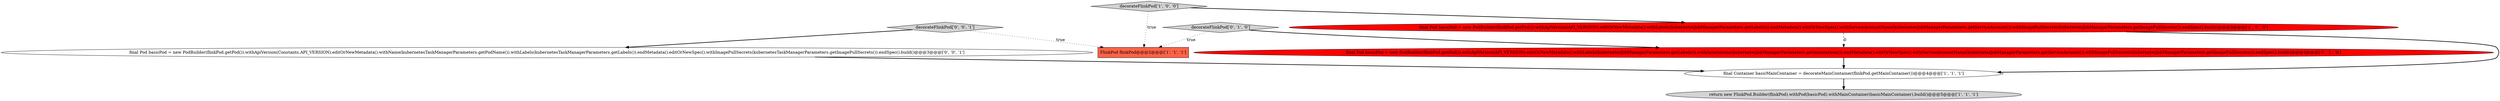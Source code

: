 digraph {
6 [style = filled, label = "final Pod basicPod = new PodBuilder(flinkPod.getPod()).withApiVersion(API_VERSION).editOrNewMetadata().withLabels(kubernetesJobManagerParameters.getLabels()).withAnnotations(kubernetesJobManagerParameters.getAnnotations()).endMetadata().editOrNewSpec().withServiceAccountName(kubernetesJobManagerParameters.getServiceAccount()).withImagePullSecrets(kubernetesJobManagerParameters.getImagePullSecrets()).endSpec().build()@@@3@@@['0', '1', '0']", fillcolor = red, shape = ellipse image = "AAA1AAABBB2BBB"];
2 [style = filled, label = "decorateFlinkPod['1', '0', '0']", fillcolor = lightgray, shape = diamond image = "AAA0AAABBB1BBB"];
1 [style = filled, label = "return new FlinkPod.Builder(flinkPod).withPod(basicPod).withMainContainer(basicMainContainer).build()@@@5@@@['1', '1', '1']", fillcolor = lightgray, shape = ellipse image = "AAA0AAABBB1BBB"];
8 [style = filled, label = "decorateFlinkPod['0', '0', '1']", fillcolor = lightgray, shape = diamond image = "AAA0AAABBB3BBB"];
4 [style = filled, label = "final Container basicMainContainer = decorateMainContainer(flinkPod.getMainContainer())@@@4@@@['1', '1', '1']", fillcolor = white, shape = ellipse image = "AAA0AAABBB1BBB"];
0 [style = filled, label = "FlinkPod flinkPod@@@2@@@['1', '1', '1']", fillcolor = tomato, shape = box image = "AAA0AAABBB1BBB"];
5 [style = filled, label = "decorateFlinkPod['0', '1', '0']", fillcolor = lightgray, shape = diamond image = "AAA0AAABBB2BBB"];
7 [style = filled, label = "final Pod basicPod = new PodBuilder(flinkPod.getPod()).withApiVersion(Constants.API_VERSION).editOrNewMetadata().withName(kubernetesTaskManagerParameters.getPodName()).withLabels(kubernetesTaskManagerParameters.getLabels()).endMetadata().editOrNewSpec().withImagePullSecrets(kubernetesTaskManagerParameters.getImagePullSecrets()).endSpec().build()@@@3@@@['0', '0', '1']", fillcolor = white, shape = ellipse image = "AAA0AAABBB3BBB"];
3 [style = filled, label = "final Pod basicPod = new PodBuilder(flinkPod.getPod()).withApiVersion(API_VERSION).editOrNewMetadata().withLabels(kubernetesJobManagerParameters.getLabels()).endMetadata().editOrNewSpec().withServiceAccountName(kubernetesJobManagerParameters.getServiceAccount()).withImagePullSecrets(kubernetesJobManagerParameters.getImagePullSecrets()).endSpec().build()@@@3@@@['1', '0', '0']", fillcolor = red, shape = ellipse image = "AAA1AAABBB1BBB"];
8->7 [style = bold, label=""];
6->4 [style = bold, label=""];
8->0 [style = dotted, label="true"];
4->1 [style = bold, label=""];
3->6 [style = dashed, label="0"];
2->0 [style = dotted, label="true"];
5->0 [style = dotted, label="true"];
7->4 [style = bold, label=""];
5->6 [style = bold, label=""];
3->4 [style = bold, label=""];
2->3 [style = bold, label=""];
}

